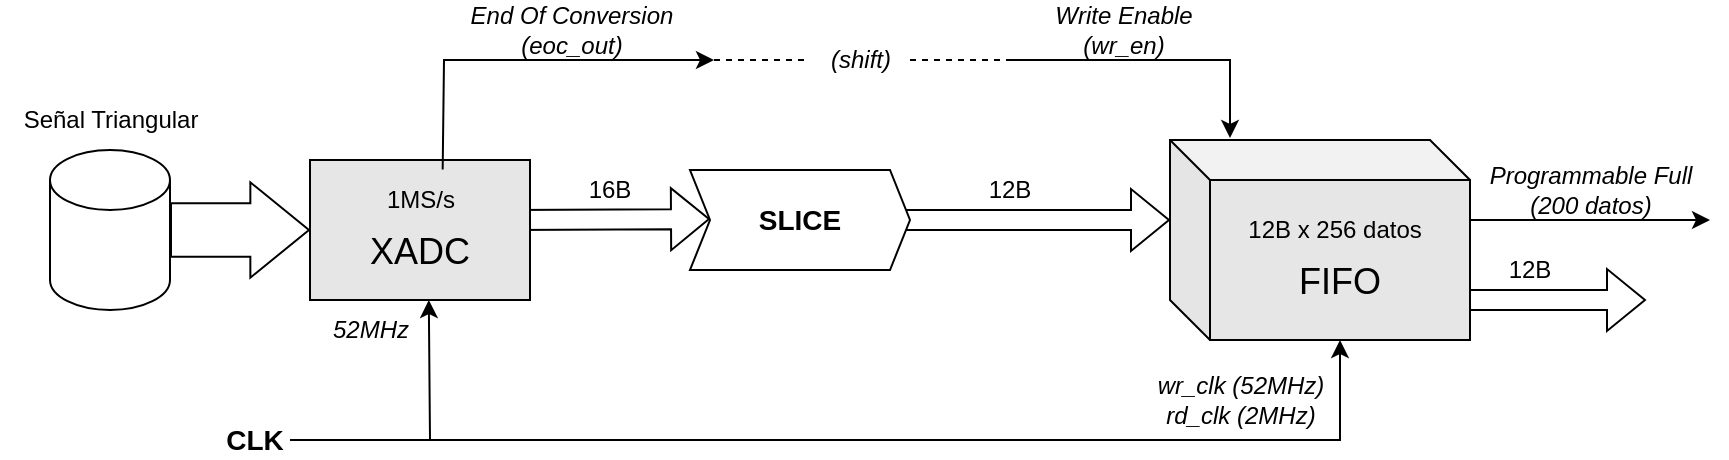 <mxfile version="22.0.3" type="device">
  <diagram id="5hNGu_RvkQAF6q8l5bix" name="Página-1">
    <mxGraphModel dx="665" dy="729" grid="1" gridSize="10" guides="1" tooltips="1" connect="1" arrows="1" fold="1" page="1" pageScale="1" pageWidth="827" pageHeight="1169" background="#ffffff" math="0" shadow="0">
      <root>
        <mxCell id="0" />
        <mxCell id="1" parent="0" />
        <mxCell id="sCENWCv_pOSUZfmyo8tQ-11" value="" style="shape=cube;whiteSpace=wrap;html=1;boundedLbl=1;backgroundOutline=1;darkOpacity=0.05;darkOpacity2=0.1;size=20;movable=1;resizable=1;rotatable=1;deletable=1;editable=1;locked=0;connectable=1;" vertex="1" parent="1">
          <mxGeometry x="690" y="280" width="150" height="100" as="geometry" />
        </mxCell>
        <mxCell id="sCENWCv_pOSUZfmyo8tQ-3" value="" style="shape=flexArrow;endArrow=classic;html=1;rounded=0;" edge="1" parent="1">
          <mxGeometry width="50" height="50" relative="1" as="geometry">
            <mxPoint x="360" y="320" as="sourcePoint" />
            <mxPoint x="460" y="319.5" as="targetPoint" />
          </mxGeometry>
        </mxCell>
        <mxCell id="sCENWCv_pOSUZfmyo8tQ-1" value="&lt;font style=&quot;font-size: 18px;&quot;&gt;&lt;br&gt;XADC&lt;/font&gt;" style="rounded=0;whiteSpace=wrap;html=1;fillColor=#E6E6E6;" vertex="1" parent="1">
          <mxGeometry x="260" y="290" width="110" height="70" as="geometry" />
        </mxCell>
        <mxCell id="sCENWCv_pOSUZfmyo8tQ-9" value="" style="endArrow=classic;html=1;rounded=0;entryX=0.54;entryY=1;entryDx=0;entryDy=0;entryPerimeter=0;" edge="1" parent="1" target="sCENWCv_pOSUZfmyo8tQ-1">
          <mxGeometry width="50" height="50" relative="1" as="geometry">
            <mxPoint x="250" y="430" as="sourcePoint" />
            <mxPoint x="300" y="350" as="targetPoint" />
            <Array as="points">
              <mxPoint x="320" y="430" />
            </Array>
          </mxGeometry>
        </mxCell>
        <mxCell id="sCENWCv_pOSUZfmyo8tQ-16" value="&lt;font style=&quot;font-size: 14px;&quot;&gt;&lt;b&gt;CLK&lt;/b&gt;&lt;/font&gt;" style="edgeLabel;html=1;align=center;verticalAlign=middle;resizable=0;points=[];" vertex="1" connectable="0" parent="sCENWCv_pOSUZfmyo8tQ-9">
          <mxGeometry x="-0.628" y="3" relative="1" as="geometry">
            <mxPoint x="-44" y="3" as="offset" />
          </mxGeometry>
        </mxCell>
        <mxCell id="sCENWCv_pOSUZfmyo8tQ-14" value="" style="shape=flexArrow;endArrow=classic;html=1;rounded=0;entryX=0;entryY=0;entryDx=0;entryDy=40;entryPerimeter=0;" edge="1" parent="1" target="sCENWCv_pOSUZfmyo8tQ-11">
          <mxGeometry width="50" height="50" relative="1" as="geometry">
            <mxPoint x="550" y="320" as="sourcePoint" />
            <mxPoint x="630" y="319.5" as="targetPoint" />
          </mxGeometry>
        </mxCell>
        <mxCell id="sCENWCv_pOSUZfmyo8tQ-17" value="16B" style="text;html=1;strokeColor=none;fillColor=none;align=center;verticalAlign=middle;whiteSpace=wrap;rounded=0;" vertex="1" parent="1">
          <mxGeometry x="380" y="290" width="60" height="30" as="geometry" />
        </mxCell>
        <mxCell id="sCENWCv_pOSUZfmyo8tQ-18" value="12B" style="text;html=1;strokeColor=none;fillColor=none;align=center;verticalAlign=middle;whiteSpace=wrap;rounded=0;" vertex="1" parent="1">
          <mxGeometry x="580" y="290" width="60" height="30" as="geometry" />
        </mxCell>
        <mxCell id="sCENWCv_pOSUZfmyo8tQ-20" value="&lt;i&gt;wr_clk (52MHz)&lt;br&gt;rd_clk (2MHz)&lt;br&gt;&lt;/i&gt;" style="text;html=1;align=center;verticalAlign=middle;resizable=0;points=[];autosize=1;strokeColor=none;fillColor=none;" vertex="1" parent="1">
          <mxGeometry x="670" y="390" width="110" height="40" as="geometry" />
        </mxCell>
        <mxCell id="sCENWCv_pOSUZfmyo8tQ-23" value="&lt;font style=&quot;font-size: 14px;&quot;&gt;&lt;b&gt;SLICE&lt;/b&gt;&lt;/font&gt;" style="shape=step;perimeter=stepPerimeter;whiteSpace=wrap;html=1;fixedSize=1;size=10.0;" vertex="1" parent="1">
          <mxGeometry x="450" y="295" width="110" height="50" as="geometry" />
        </mxCell>
        <mxCell id="sCENWCv_pOSUZfmyo8tQ-26" value="" style="endArrow=classic;html=1;rounded=0;" edge="1" parent="1">
          <mxGeometry width="50" height="50" relative="1" as="geometry">
            <mxPoint x="840" y="320" as="sourcePoint" />
            <mxPoint x="960" y="320" as="targetPoint" />
          </mxGeometry>
        </mxCell>
        <mxCell id="sCENWCv_pOSUZfmyo8tQ-27" value="&lt;i style=&quot;border-color: var(--border-color);&quot;&gt;Programmable Full&lt;br&gt;(200 datos)&lt;br&gt;&lt;/i&gt;" style="text;html=1;align=center;verticalAlign=middle;resizable=0;points=[];autosize=1;strokeColor=none;fillColor=none;" vertex="1" parent="1">
          <mxGeometry x="840" y="285" width="120" height="40" as="geometry" />
        </mxCell>
        <mxCell id="sCENWCv_pOSUZfmyo8tQ-28" value="" style="shape=flexArrow;endArrow=classic;html=1;rounded=0;entryX=-0.014;entryY=0.506;entryDx=0;entryDy=0;entryPerimeter=0;" edge="1" parent="1">
          <mxGeometry width="50" height="50" relative="1" as="geometry">
            <mxPoint x="830" y="360" as="sourcePoint" />
            <mxPoint x="928" y="360" as="targetPoint" />
          </mxGeometry>
        </mxCell>
        <mxCell id="sCENWCv_pOSUZfmyo8tQ-2" value="&lt;font style=&quot;font-size: 18px;&quot;&gt;&lt;br&gt;FIFO&lt;/font&gt;" style="rounded=0;whiteSpace=wrap;html=1;fillColor=#E6E6E6;movable=1;resizable=1;rotatable=1;deletable=1;editable=1;locked=0;connectable=1;" vertex="1" parent="1">
          <mxGeometry x="710" y="300" width="130" height="80" as="geometry" />
        </mxCell>
        <mxCell id="sCENWCv_pOSUZfmyo8tQ-33" value="" style="endArrow=classic;html=1;rounded=0;entryX=0.5;entryY=1;entryDx=0;entryDy=0;" edge="1" parent="1" target="sCENWCv_pOSUZfmyo8tQ-2">
          <mxGeometry width="50" height="50" relative="1" as="geometry">
            <mxPoint x="280" y="430" as="sourcePoint" />
            <mxPoint x="390" y="360" as="targetPoint" />
            <Array as="points">
              <mxPoint x="775" y="430" />
            </Array>
          </mxGeometry>
        </mxCell>
        <mxCell id="sCENWCv_pOSUZfmyo8tQ-34" value="12B" style="text;html=1;strokeColor=none;fillColor=none;align=center;verticalAlign=middle;whiteSpace=wrap;rounded=0;" vertex="1" parent="1">
          <mxGeometry x="840" y="330" width="60" height="30" as="geometry" />
        </mxCell>
        <mxCell id="sCENWCv_pOSUZfmyo8tQ-35" value="&lt;i&gt;52MHz&lt;/i&gt;" style="text;html=1;align=center;verticalAlign=middle;resizable=0;points=[];autosize=1;strokeColor=none;fillColor=none;" vertex="1" parent="1">
          <mxGeometry x="260" y="360" width="60" height="30" as="geometry" />
        </mxCell>
        <mxCell id="sCENWCv_pOSUZfmyo8tQ-36" value="" style="shape=cylinder3;whiteSpace=wrap;html=1;boundedLbl=1;backgroundOutline=1;size=15;" vertex="1" parent="1">
          <mxGeometry x="130" y="285" width="60" height="80" as="geometry" />
        </mxCell>
        <mxCell id="sCENWCv_pOSUZfmyo8tQ-37" value="" style="shape=flexArrow;endArrow=classic;html=1;rounded=0;exitX=1;exitY=0.5;exitDx=0;exitDy=0;exitPerimeter=0;entryX=0;entryY=0.5;entryDx=0;entryDy=0;width=26.667;endSize=9.442;" edge="1" parent="1" source="sCENWCv_pOSUZfmyo8tQ-36" target="sCENWCv_pOSUZfmyo8tQ-1">
          <mxGeometry width="50" height="50" relative="1" as="geometry">
            <mxPoint x="160" y="340" as="sourcePoint" />
            <mxPoint x="210" y="290" as="targetPoint" />
          </mxGeometry>
        </mxCell>
        <mxCell id="sCENWCv_pOSUZfmyo8tQ-38" value="Señal Triangular" style="text;html=1;align=center;verticalAlign=middle;resizable=0;points=[];autosize=1;strokeColor=none;fillColor=none;" vertex="1" parent="1">
          <mxGeometry x="105" y="255" width="110" height="30" as="geometry" />
        </mxCell>
        <mxCell id="sCENWCv_pOSUZfmyo8tQ-39" value="" style="endArrow=classic;html=1;rounded=0;exitX=0.689;exitY=-0.007;exitDx=0;exitDy=0;entryX=1;entryY=1;entryDx=0;entryDy=0;exitPerimeter=0;" edge="1" parent="1" source="sCENWCv_pOSUZfmyo8tQ-24" target="sCENWCv_pOSUZfmyo8tQ-41">
          <mxGeometry width="50" height="50" relative="1" as="geometry">
            <mxPoint x="370" y="250" as="sourcePoint" />
            <mxPoint x="460" y="240" as="targetPoint" />
            <Array as="points">
              <mxPoint x="327" y="240" />
            </Array>
          </mxGeometry>
        </mxCell>
        <mxCell id="sCENWCv_pOSUZfmyo8tQ-41" value="&lt;font style=&quot;font-size: 12px;&quot;&gt;&lt;i&gt;End Of Conversion (eoc_out)&lt;/i&gt;&lt;/font&gt;" style="text;html=1;strokeColor=none;fillColor=none;align=center;verticalAlign=middle;whiteSpace=wrap;rounded=0;" vertex="1" parent="1">
          <mxGeometry x="320" y="210" width="142" height="30" as="geometry" />
        </mxCell>
        <mxCell id="sCENWCv_pOSUZfmyo8tQ-25" value="12B x 256 datos" style="text;html=1;align=center;verticalAlign=middle;resizable=0;points=[];autosize=1;strokeColor=none;fillColor=none;" vertex="1" parent="1">
          <mxGeometry x="717" y="310" width="110" height="30" as="geometry" />
        </mxCell>
        <mxCell id="sCENWCv_pOSUZfmyo8tQ-24" value="1MS/s" style="text;html=1;align=center;verticalAlign=middle;resizable=0;points=[];autosize=1;strokeColor=none;fillColor=none;" vertex="1" parent="1">
          <mxGeometry x="285" y="295" width="60" height="30" as="geometry" />
        </mxCell>
        <mxCell id="sCENWCv_pOSUZfmyo8tQ-42" value="" style="endArrow=classic;html=1;rounded=0;" edge="1" parent="1">
          <mxGeometry width="50" height="50" relative="1" as="geometry">
            <mxPoint x="610" y="240" as="sourcePoint" />
            <mxPoint x="720" y="279" as="targetPoint" />
            <Array as="points">
              <mxPoint x="720" y="240" />
            </Array>
          </mxGeometry>
        </mxCell>
        <mxCell id="sCENWCv_pOSUZfmyo8tQ-43" value="&lt;i&gt;Write Enable (wr_en)&lt;/i&gt;" style="text;html=1;strokeColor=none;fillColor=none;align=center;verticalAlign=middle;whiteSpace=wrap;rounded=0;" vertex="1" parent="1">
          <mxGeometry x="617" y="210" width="100" height="30" as="geometry" />
        </mxCell>
        <mxCell id="sCENWCv_pOSUZfmyo8tQ-44" value="" style="endArrow=none;dashed=1;html=1;rounded=0;" edge="1" parent="1" source="sCENWCv_pOSUZfmyo8tQ-45">
          <mxGeometry width="50" height="50" relative="1" as="geometry">
            <mxPoint x="510" y="260" as="sourcePoint" />
            <mxPoint x="610" y="240" as="targetPoint" />
          </mxGeometry>
        </mxCell>
        <mxCell id="sCENWCv_pOSUZfmyo8tQ-46" value="" style="endArrow=none;dashed=1;html=1;rounded=0;exitX=1;exitY=1;exitDx=0;exitDy=0;" edge="1" parent="1" source="sCENWCv_pOSUZfmyo8tQ-41" target="sCENWCv_pOSUZfmyo8tQ-45">
          <mxGeometry width="50" height="50" relative="1" as="geometry">
            <mxPoint x="462" y="240" as="sourcePoint" />
            <mxPoint x="610" y="240" as="targetPoint" />
          </mxGeometry>
        </mxCell>
        <mxCell id="sCENWCv_pOSUZfmyo8tQ-45" value="&lt;i&gt;(shift)&lt;/i&gt;" style="text;html=1;align=center;verticalAlign=middle;resizable=0;points=[];autosize=1;strokeColor=none;fillColor=none;" vertex="1" parent="1">
          <mxGeometry x="510" y="225" width="50" height="30" as="geometry" />
        </mxCell>
      </root>
    </mxGraphModel>
  </diagram>
</mxfile>
